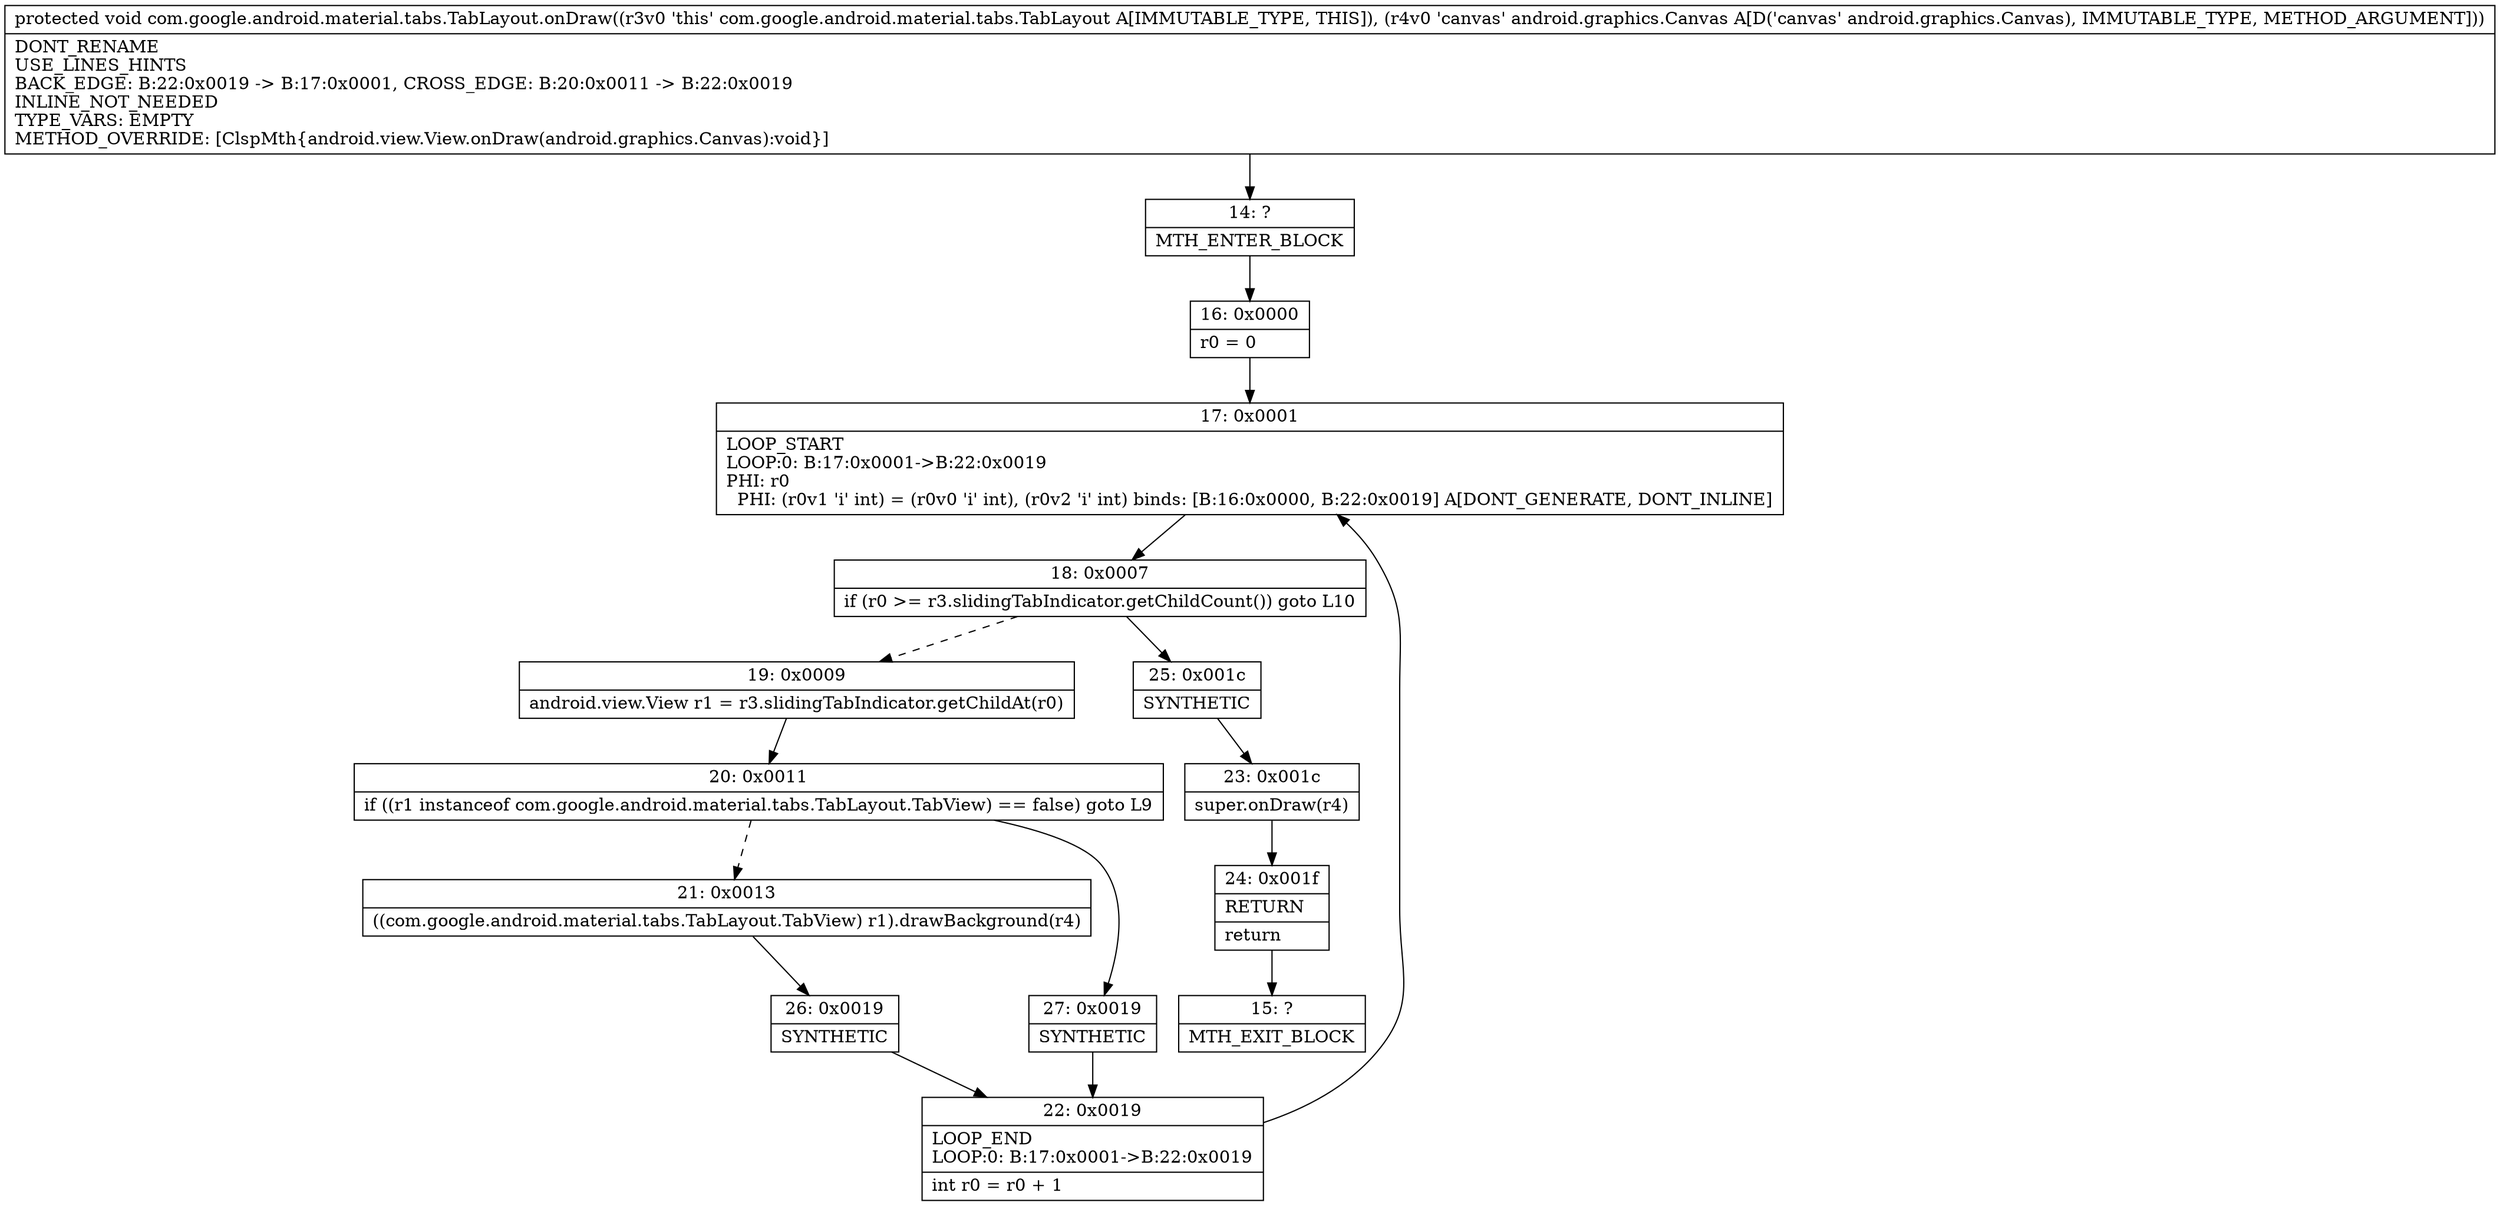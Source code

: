 digraph "CFG forcom.google.android.material.tabs.TabLayout.onDraw(Landroid\/graphics\/Canvas;)V" {
Node_14 [shape=record,label="{14\:\ ?|MTH_ENTER_BLOCK\l}"];
Node_16 [shape=record,label="{16\:\ 0x0000|r0 = 0\l}"];
Node_17 [shape=record,label="{17\:\ 0x0001|LOOP_START\lLOOP:0: B:17:0x0001\-\>B:22:0x0019\lPHI: r0 \l  PHI: (r0v1 'i' int) = (r0v0 'i' int), (r0v2 'i' int) binds: [B:16:0x0000, B:22:0x0019] A[DONT_GENERATE, DONT_INLINE]\l}"];
Node_18 [shape=record,label="{18\:\ 0x0007|if (r0 \>= r3.slidingTabIndicator.getChildCount()) goto L10\l}"];
Node_19 [shape=record,label="{19\:\ 0x0009|android.view.View r1 = r3.slidingTabIndicator.getChildAt(r0)\l}"];
Node_20 [shape=record,label="{20\:\ 0x0011|if ((r1 instanceof com.google.android.material.tabs.TabLayout.TabView) == false) goto L9\l}"];
Node_21 [shape=record,label="{21\:\ 0x0013|((com.google.android.material.tabs.TabLayout.TabView) r1).drawBackground(r4)\l}"];
Node_26 [shape=record,label="{26\:\ 0x0019|SYNTHETIC\l}"];
Node_22 [shape=record,label="{22\:\ 0x0019|LOOP_END\lLOOP:0: B:17:0x0001\-\>B:22:0x0019\l|int r0 = r0 + 1\l}"];
Node_27 [shape=record,label="{27\:\ 0x0019|SYNTHETIC\l}"];
Node_25 [shape=record,label="{25\:\ 0x001c|SYNTHETIC\l}"];
Node_23 [shape=record,label="{23\:\ 0x001c|super.onDraw(r4)\l}"];
Node_24 [shape=record,label="{24\:\ 0x001f|RETURN\l|return\l}"];
Node_15 [shape=record,label="{15\:\ ?|MTH_EXIT_BLOCK\l}"];
MethodNode[shape=record,label="{protected void com.google.android.material.tabs.TabLayout.onDraw((r3v0 'this' com.google.android.material.tabs.TabLayout A[IMMUTABLE_TYPE, THIS]), (r4v0 'canvas' android.graphics.Canvas A[D('canvas' android.graphics.Canvas), IMMUTABLE_TYPE, METHOD_ARGUMENT]))  | DONT_RENAME\lUSE_LINES_HINTS\lBACK_EDGE: B:22:0x0019 \-\> B:17:0x0001, CROSS_EDGE: B:20:0x0011 \-\> B:22:0x0019\lINLINE_NOT_NEEDED\lTYPE_VARS: EMPTY\lMETHOD_OVERRIDE: [ClspMth\{android.view.View.onDraw(android.graphics.Canvas):void\}]\l}"];
MethodNode -> Node_14;Node_14 -> Node_16;
Node_16 -> Node_17;
Node_17 -> Node_18;
Node_18 -> Node_19[style=dashed];
Node_18 -> Node_25;
Node_19 -> Node_20;
Node_20 -> Node_21[style=dashed];
Node_20 -> Node_27;
Node_21 -> Node_26;
Node_26 -> Node_22;
Node_22 -> Node_17;
Node_27 -> Node_22;
Node_25 -> Node_23;
Node_23 -> Node_24;
Node_24 -> Node_15;
}

